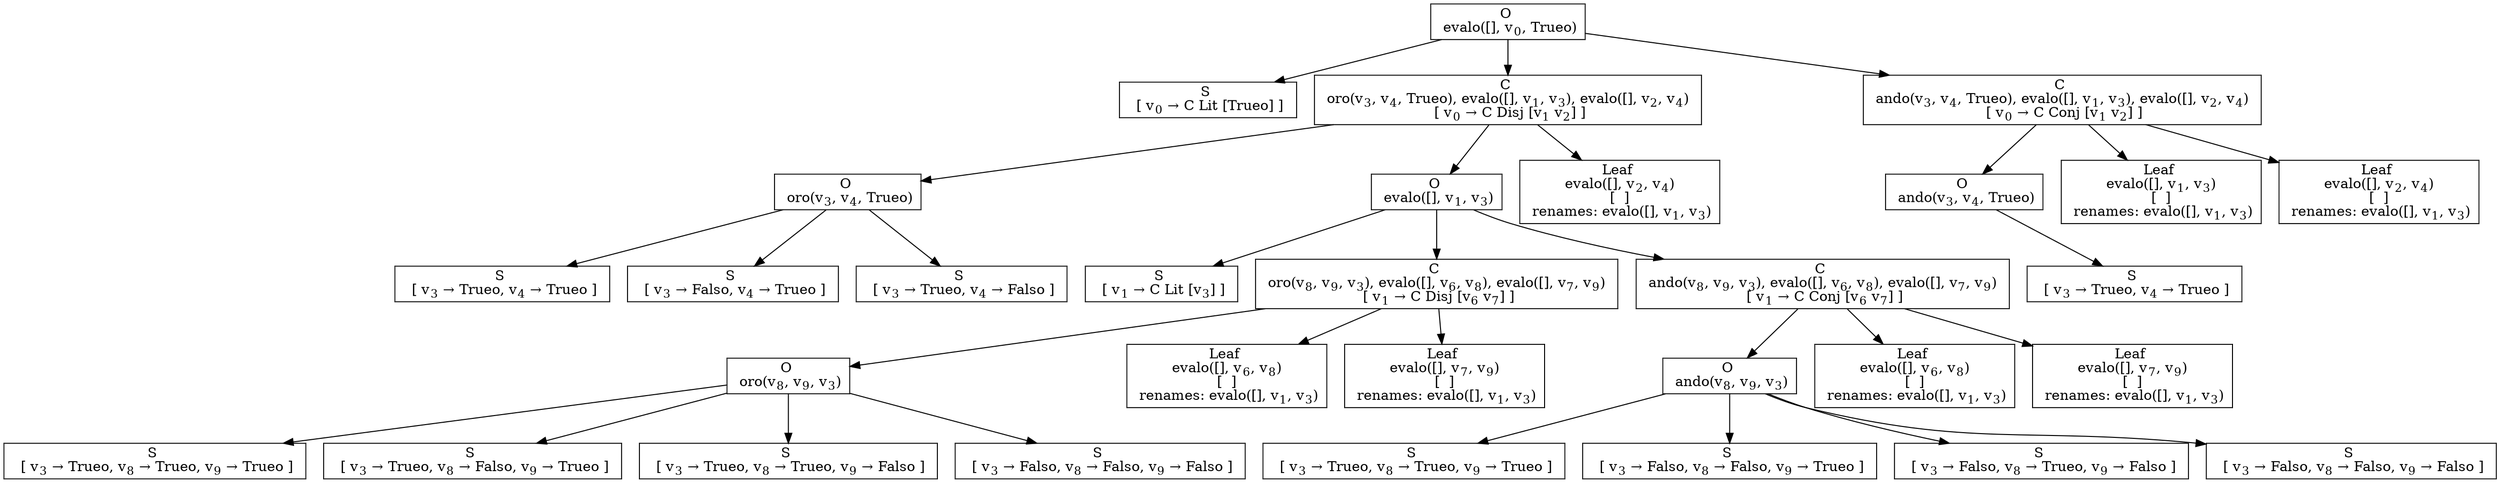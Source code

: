 digraph {
    graph [rankdir=TB
          ,bgcolor=transparent];
    node [shape=box
         ,fillcolor=white
         ,style=filled];
    0 [label=<O <BR/> evalo([], v<SUB>0</SUB>, Trueo)>];
    1 [label=<S <BR/>  [ v<SUB>0</SUB> &rarr; C Lit [Trueo] ] >];
    2 [label=<C <BR/> oro(v<SUB>3</SUB>, v<SUB>4</SUB>, Trueo), evalo([], v<SUB>1</SUB>, v<SUB>3</SUB>), evalo([], v<SUB>2</SUB>, v<SUB>4</SUB>) <BR/>  [ v<SUB>0</SUB> &rarr; C Disj [v<SUB>1</SUB> v<SUB>2</SUB>] ] >];
    3 [label=<C <BR/> ando(v<SUB>3</SUB>, v<SUB>4</SUB>, Trueo), evalo([], v<SUB>1</SUB>, v<SUB>3</SUB>), evalo([], v<SUB>2</SUB>, v<SUB>4</SUB>) <BR/>  [ v<SUB>0</SUB> &rarr; C Conj [v<SUB>1</SUB> v<SUB>2</SUB>] ] >];
    4 [label=<O <BR/> oro(v<SUB>3</SUB>, v<SUB>4</SUB>, Trueo)>];
    5 [label=<O <BR/> evalo([], v<SUB>1</SUB>, v<SUB>3</SUB>)>];
    6 [label=<Leaf <BR/> evalo([], v<SUB>2</SUB>, v<SUB>4</SUB>) <BR/>  [  ]  <BR/> renames: evalo([], v<SUB>1</SUB>, v<SUB>3</SUB>)>];
    7 [label=<S <BR/>  [ v<SUB>3</SUB> &rarr; Trueo, v<SUB>4</SUB> &rarr; Trueo ] >];
    8 [label=<S <BR/>  [ v<SUB>3</SUB> &rarr; Falso, v<SUB>4</SUB> &rarr; Trueo ] >];
    9 [label=<S <BR/>  [ v<SUB>3</SUB> &rarr; Trueo, v<SUB>4</SUB> &rarr; Falso ] >];
    10 [label=<S <BR/>  [ v<SUB>1</SUB> &rarr; C Lit [v<SUB>3</SUB>] ] >];
    11 [label=<C <BR/> oro(v<SUB>8</SUB>, v<SUB>9</SUB>, v<SUB>3</SUB>), evalo([], v<SUB>6</SUB>, v<SUB>8</SUB>), evalo([], v<SUB>7</SUB>, v<SUB>9</SUB>) <BR/>  [ v<SUB>1</SUB> &rarr; C Disj [v<SUB>6</SUB> v<SUB>7</SUB>] ] >];
    12 [label=<C <BR/> ando(v<SUB>8</SUB>, v<SUB>9</SUB>, v<SUB>3</SUB>), evalo([], v<SUB>6</SUB>, v<SUB>8</SUB>), evalo([], v<SUB>7</SUB>, v<SUB>9</SUB>) <BR/>  [ v<SUB>1</SUB> &rarr; C Conj [v<SUB>6</SUB> v<SUB>7</SUB>] ] >];
    13 [label=<O <BR/> oro(v<SUB>8</SUB>, v<SUB>9</SUB>, v<SUB>3</SUB>)>];
    14 [label=<Leaf <BR/> evalo([], v<SUB>6</SUB>, v<SUB>8</SUB>) <BR/>  [  ]  <BR/> renames: evalo([], v<SUB>1</SUB>, v<SUB>3</SUB>)>];
    15 [label=<Leaf <BR/> evalo([], v<SUB>7</SUB>, v<SUB>9</SUB>) <BR/>  [  ]  <BR/> renames: evalo([], v<SUB>1</SUB>, v<SUB>3</SUB>)>];
    16 [label=<S <BR/>  [ v<SUB>3</SUB> &rarr; Trueo, v<SUB>8</SUB> &rarr; Trueo, v<SUB>9</SUB> &rarr; Trueo ] >];
    17 [label=<S <BR/>  [ v<SUB>3</SUB> &rarr; Trueo, v<SUB>8</SUB> &rarr; Falso, v<SUB>9</SUB> &rarr; Trueo ] >];
    18 [label=<S <BR/>  [ v<SUB>3</SUB> &rarr; Trueo, v<SUB>8</SUB> &rarr; Trueo, v<SUB>9</SUB> &rarr; Falso ] >];
    19 [label=<S <BR/>  [ v<SUB>3</SUB> &rarr; Falso, v<SUB>8</SUB> &rarr; Falso, v<SUB>9</SUB> &rarr; Falso ] >];
    20 [label=<O <BR/> ando(v<SUB>8</SUB>, v<SUB>9</SUB>, v<SUB>3</SUB>)>];
    21 [label=<Leaf <BR/> evalo([], v<SUB>6</SUB>, v<SUB>8</SUB>) <BR/>  [  ]  <BR/> renames: evalo([], v<SUB>1</SUB>, v<SUB>3</SUB>)>];
    22 [label=<Leaf <BR/> evalo([], v<SUB>7</SUB>, v<SUB>9</SUB>) <BR/>  [  ]  <BR/> renames: evalo([], v<SUB>1</SUB>, v<SUB>3</SUB>)>];
    23 [label=<S <BR/>  [ v<SUB>3</SUB> &rarr; Trueo, v<SUB>8</SUB> &rarr; Trueo, v<SUB>9</SUB> &rarr; Trueo ] >];
    24 [label=<S <BR/>  [ v<SUB>3</SUB> &rarr; Falso, v<SUB>8</SUB> &rarr; Falso, v<SUB>9</SUB> &rarr; Trueo ] >];
    25 [label=<S <BR/>  [ v<SUB>3</SUB> &rarr; Falso, v<SUB>8</SUB> &rarr; Trueo, v<SUB>9</SUB> &rarr; Falso ] >];
    26 [label=<S <BR/>  [ v<SUB>3</SUB> &rarr; Falso, v<SUB>8</SUB> &rarr; Falso, v<SUB>9</SUB> &rarr; Falso ] >];
    27 [label=<O <BR/> ando(v<SUB>3</SUB>, v<SUB>4</SUB>, Trueo)>];
    28 [label=<Leaf <BR/> evalo([], v<SUB>1</SUB>, v<SUB>3</SUB>) <BR/>  [  ]  <BR/> renames: evalo([], v<SUB>1</SUB>, v<SUB>3</SUB>)>];
    29 [label=<Leaf <BR/> evalo([], v<SUB>2</SUB>, v<SUB>4</SUB>) <BR/>  [  ]  <BR/> renames: evalo([], v<SUB>1</SUB>, v<SUB>3</SUB>)>];
    30 [label=<S <BR/>  [ v<SUB>3</SUB> &rarr; Trueo, v<SUB>4</SUB> &rarr; Trueo ] >];
    0 -> 1 [label=""];
    0 -> 2 [label=""];
    0 -> 3 [label=""];
    2 -> 4 [label=""];
    2 -> 5 [label=""];
    2 -> 6 [label=""];
    3 -> 27 [label=""];
    3 -> 28 [label=""];
    3 -> 29 [label=""];
    4 -> 7 [label=""];
    4 -> 8 [label=""];
    4 -> 9 [label=""];
    5 -> 10 [label=""];
    5 -> 11 [label=""];
    5 -> 12 [label=""];
    11 -> 13 [label=""];
    11 -> 14 [label=""];
    11 -> 15 [label=""];
    12 -> 20 [label=""];
    12 -> 21 [label=""];
    12 -> 22 [label=""];
    13 -> 16 [label=""];
    13 -> 17 [label=""];
    13 -> 18 [label=""];
    13 -> 19 [label=""];
    20 -> 23 [label=""];
    20 -> 24 [label=""];
    20 -> 25 [label=""];
    20 -> 26 [label=""];
    27 -> 30 [label=""];
}
